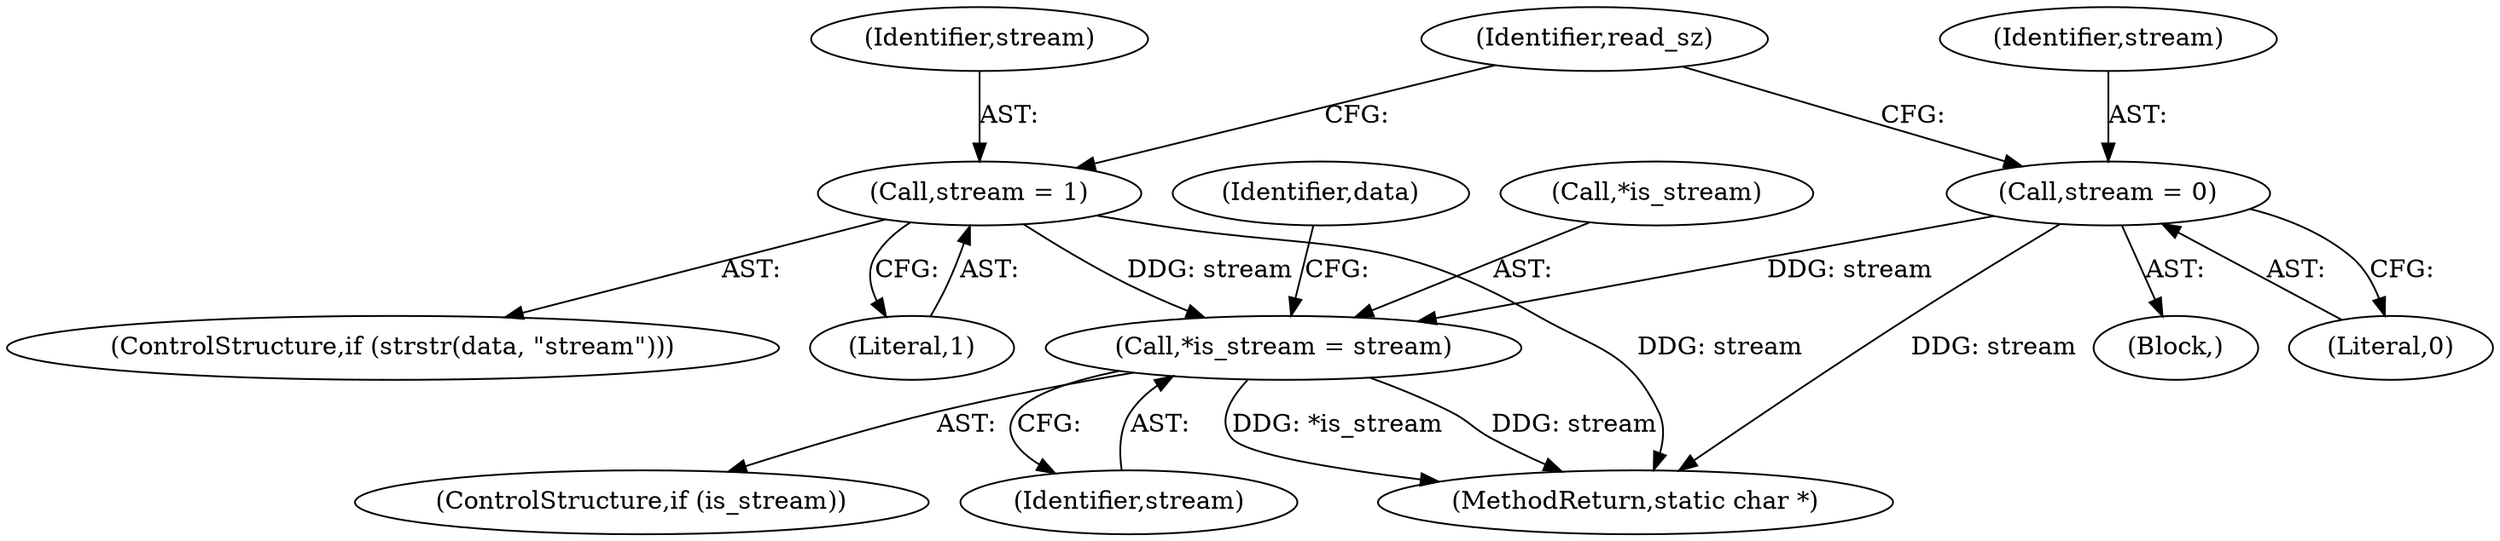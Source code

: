 digraph "0_pdfresurrect_0c4120fffa3dffe97b95c486a120eded82afe8a6_3@pointer" {
"1000321" [label="(Call,*is_stream = stream)"];
"1000304" [label="(Call,stream = 1)"];
"1000204" [label="(Call,stream = 0)"];
"1000327" [label="(MethodReturn,static char *)"];
"1000322" [label="(Call,*is_stream)"];
"1000304" [label="(Call,stream = 1)"];
"1000324" [label="(Identifier,stream)"];
"1000300" [label="(ControlStructure,if (strstr(data, \"stream\")))"];
"1000206" [label="(Literal,0)"];
"1000204" [label="(Call,stream = 0)"];
"1000205" [label="(Identifier,stream)"];
"1000210" [label="(Identifier,read_sz)"];
"1000321" [label="(Call,*is_stream = stream)"];
"1000319" [label="(ControlStructure,if (is_stream))"];
"1000305" [label="(Identifier,stream)"];
"1000306" [label="(Literal,1)"];
"1000326" [label="(Identifier,data)"];
"1000112" [label="(Block,)"];
"1000321" -> "1000319"  [label="AST: "];
"1000321" -> "1000324"  [label="CFG: "];
"1000322" -> "1000321"  [label="AST: "];
"1000324" -> "1000321"  [label="AST: "];
"1000326" -> "1000321"  [label="CFG: "];
"1000321" -> "1000327"  [label="DDG: stream"];
"1000321" -> "1000327"  [label="DDG: *is_stream"];
"1000304" -> "1000321"  [label="DDG: stream"];
"1000204" -> "1000321"  [label="DDG: stream"];
"1000304" -> "1000300"  [label="AST: "];
"1000304" -> "1000306"  [label="CFG: "];
"1000305" -> "1000304"  [label="AST: "];
"1000306" -> "1000304"  [label="AST: "];
"1000210" -> "1000304"  [label="CFG: "];
"1000304" -> "1000327"  [label="DDG: stream"];
"1000204" -> "1000112"  [label="AST: "];
"1000204" -> "1000206"  [label="CFG: "];
"1000205" -> "1000204"  [label="AST: "];
"1000206" -> "1000204"  [label="AST: "];
"1000210" -> "1000204"  [label="CFG: "];
"1000204" -> "1000327"  [label="DDG: stream"];
}

